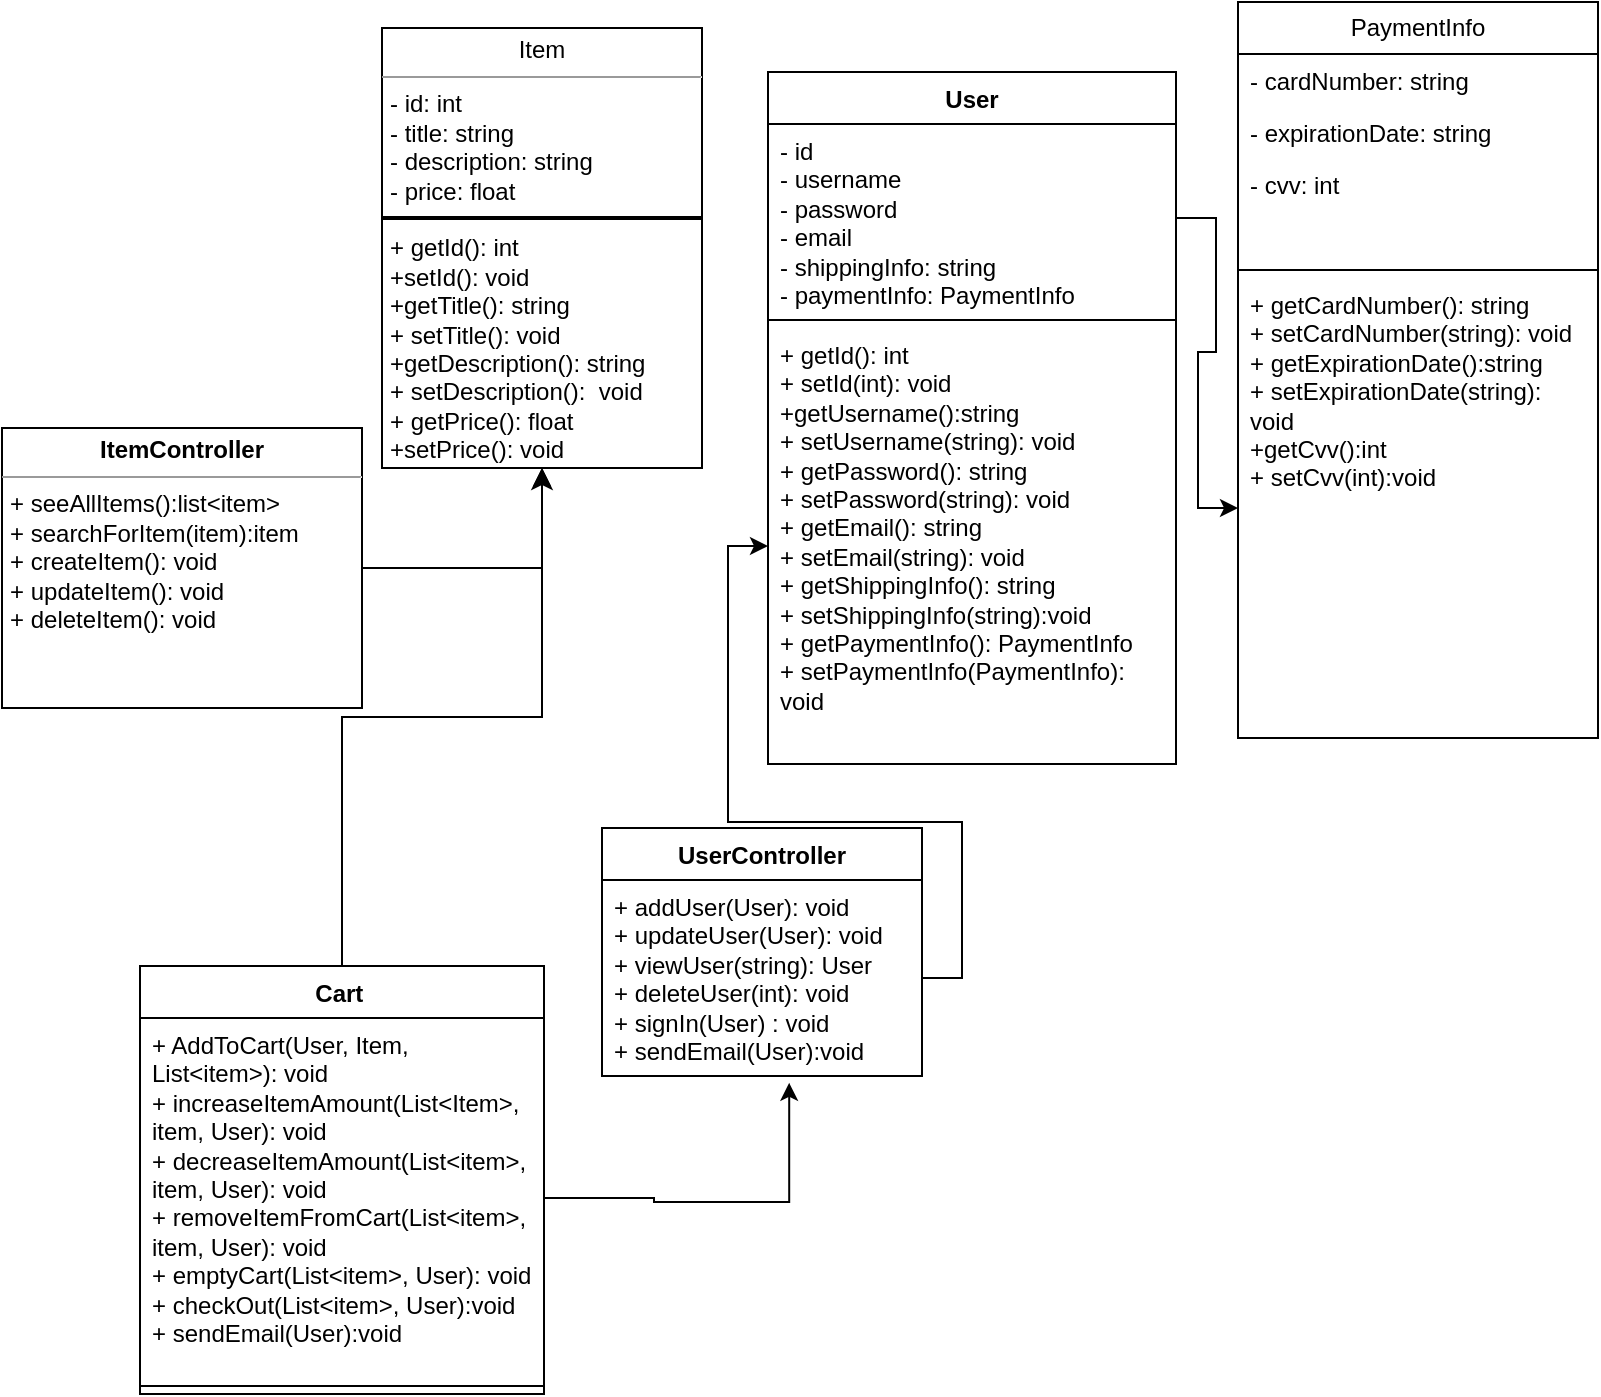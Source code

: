 <mxfile version="24.2.0" type="device">
  <diagram name="Page-1" id="O63BeTVWa47M7UjaUm1V">
    <mxGraphModel dx="1120" dy="579" grid="0" gridSize="10" guides="1" tooltips="1" connect="1" arrows="1" fold="1" page="1" pageScale="1" pageWidth="827" pageHeight="1169" math="0" shadow="0">
      <root>
        <mxCell id="0" />
        <mxCell id="1" parent="0" />
        <mxCell id="ThX4fKAc1e_sh_X1b90t-5" value="&lt;p style=&quot;margin:0px;margin-top:4px;text-align:center;&quot;&gt;Item&lt;/p&gt;&lt;hr size=&quot;1&quot;&gt;&lt;p style=&quot;margin:0px;margin-left:4px;&quot;&gt;- id: int&lt;/p&gt;&lt;p style=&quot;margin:0px;margin-left:4px;&quot;&gt;- title: string&lt;/p&gt;&lt;p style=&quot;margin:0px;margin-left:4px;&quot;&gt;- description: string&lt;/p&gt;&lt;p style=&quot;margin:0px;margin-left:4px;&quot;&gt;- price: float&lt;/p&gt;&lt;p style=&quot;margin:0px;margin-left:4px;&quot;&gt;&lt;br&gt;&lt;/p&gt;&lt;p style=&quot;margin:0px;margin-left:4px;&quot;&gt;+ getId(): int&lt;/p&gt;&lt;p style=&quot;margin:0px;margin-left:4px;&quot;&gt;+setId(): void&lt;/p&gt;&lt;p style=&quot;margin:0px;margin-left:4px;&quot;&gt;+getTitle(): string&lt;/p&gt;&lt;p style=&quot;margin:0px;margin-left:4px;&quot;&gt;+ setTitle(): void&lt;/p&gt;&lt;p style=&quot;margin:0px;margin-left:4px;&quot;&gt;+getDescription(): string&lt;/p&gt;&lt;p style=&quot;margin:0px;margin-left:4px;&quot;&gt;+ setDescription():&amp;nbsp; void&lt;/p&gt;&lt;p style=&quot;margin:0px;margin-left:4px;&quot;&gt;+ getPrice(): float&lt;/p&gt;&lt;p style=&quot;margin:0px;margin-left:4px;&quot;&gt;+setPrice(): void&lt;/p&gt;&lt;p style=&quot;margin:0px;margin-left:4px;&quot;&gt;&lt;br&gt;&lt;/p&gt;" style="verticalAlign=top;align=left;overflow=fill;fontSize=12;fontFamily=Helvetica;html=1;whiteSpace=wrap;" parent="1" vertex="1">
          <mxGeometry x="210" y="50" width="160" height="220" as="geometry" />
        </mxCell>
        <mxCell id="ThX4fKAc1e_sh_X1b90t-6" value="&lt;p style=&quot;margin:0px;margin-top:4px;text-align:center;&quot;&gt;&lt;b&gt;ItemController&lt;/b&gt;&lt;/p&gt;&lt;hr size=&quot;1&quot;&gt;&lt;p style=&quot;margin:0px;margin-left:4px;&quot;&gt;+ seeAllItems():list&amp;lt;item&amp;gt;&lt;/p&gt;&lt;p style=&quot;margin:0px;margin-left:4px;&quot;&gt;+ searchForItem(item):item&lt;/p&gt;&lt;p style=&quot;margin:0px;margin-left:4px;&quot;&gt;+ createItem(): void&lt;/p&gt;&lt;p style=&quot;margin:0px;margin-left:4px;&quot;&gt;+ updateItem(): void&lt;/p&gt;&lt;p style=&quot;margin:0px;margin-left:4px;&quot;&gt;+ deleteItem(): void&lt;/p&gt;&lt;p style=&quot;margin:0px;margin-left:4px;&quot;&gt;&lt;br&gt;&lt;/p&gt;" style="verticalAlign=top;align=left;overflow=fill;fontSize=12;fontFamily=Helvetica;html=1;whiteSpace=wrap;" parent="1" vertex="1">
          <mxGeometry x="20" y="250" width="180" height="140" as="geometry" />
        </mxCell>
        <mxCell id="IeqUntk9b_Nox2yH6NDp-2" value="" style="edgeStyle=segmentEdgeStyle;endArrow=classic;html=1;curved=0;rounded=0;endSize=8;startSize=8;exitX=1;exitY=0.5;exitDx=0;exitDy=0;entryX=0.5;entryY=1;entryDx=0;entryDy=0;" edge="1" parent="1" source="ThX4fKAc1e_sh_X1b90t-6" target="ThX4fKAc1e_sh_X1b90t-5">
          <mxGeometry width="50" height="50" relative="1" as="geometry">
            <mxPoint x="390" y="360" as="sourcePoint" />
            <mxPoint x="440" y="310" as="targetPoint" />
          </mxGeometry>
        </mxCell>
        <mxCell id="IeqUntk9b_Nox2yH6NDp-3" value="" style="line;strokeWidth=2;html=1;" vertex="1" parent="1">
          <mxGeometry x="210" y="140" width="160" height="10" as="geometry" />
        </mxCell>
        <mxCell id="IeqUntk9b_Nox2yH6NDp-4" value="UserController" style="swimlane;fontStyle=1;align=center;verticalAlign=top;childLayout=stackLayout;horizontal=1;startSize=26;horizontalStack=0;resizeParent=1;resizeParentMax=0;resizeLast=0;collapsible=1;marginBottom=0;whiteSpace=wrap;html=1;" vertex="1" parent="1">
          <mxGeometry x="320" y="450" width="160" height="124" as="geometry" />
        </mxCell>
        <mxCell id="IeqUntk9b_Nox2yH6NDp-5" value="+ addUser(User): void&lt;div&gt;+ updateUser&lt;span data-darkreader-inline-color=&quot;&quot; data-darkreader-inline-bgcolor=&quot;&quot; style=&quot;background-color: initial; color: rgb(0, 0, 0); --darkreader-inline-bgcolor: initial; --darkreader-inline-color: #d3d1ce;&quot;&gt;(User): void&lt;/span&gt;&lt;/div&gt;&lt;div&gt;+ viewUser&lt;span data-darkreader-inline-color=&quot;&quot; data-darkreader-inline-bgcolor=&quot;&quot; style=&quot;background-color: initial; color: rgb(0, 0, 0); --darkreader-inline-bgcolor: initial; --darkreader-inline-color: #d3d1ce;&quot;&gt;(string): User&lt;/span&gt;&lt;/div&gt;&lt;div&gt;+ deleteUser&lt;span data-darkreader-inline-color=&quot;&quot; data-darkreader-inline-bgcolor=&quot;&quot; style=&quot;background-color: initial; color: rgb(0, 0, 0); --darkreader-inline-bgcolor: initial; --darkreader-inline-color: #d3d1ce;&quot;&gt;(int): void&lt;/span&gt;&lt;/div&gt;&lt;div&gt;+ signIn(User) : void&lt;/div&gt;&lt;div&gt;+ sendEmail(User):void&lt;/div&gt;" style="text;strokeColor=none;fillColor=none;align=left;verticalAlign=top;spacingLeft=4;spacingRight=4;overflow=hidden;rotatable=0;points=[[0,0.5],[1,0.5]];portConstraint=eastwest;whiteSpace=wrap;html=1;" vertex="1" parent="IeqUntk9b_Nox2yH6NDp-4">
          <mxGeometry y="26" width="160" height="98" as="geometry" />
        </mxCell>
        <mxCell id="IeqUntk9b_Nox2yH6NDp-8" value="User" style="swimlane;fontStyle=1;align=center;verticalAlign=top;childLayout=stackLayout;horizontal=1;startSize=26;horizontalStack=0;resizeParent=1;resizeParentMax=0;resizeLast=0;collapsible=1;marginBottom=0;whiteSpace=wrap;html=1;" vertex="1" parent="1">
          <mxGeometry x="403" y="72" width="204" height="346" as="geometry" />
        </mxCell>
        <mxCell id="IeqUntk9b_Nox2yH6NDp-9" value="- id&lt;div&gt;- username&lt;/div&gt;&lt;div&gt;- password&lt;/div&gt;&lt;div&gt;- email&lt;/div&gt;&lt;div&gt;- shippingInfo: string&lt;/div&gt;&lt;div&gt;- paymentInfo: PaymentInfo&lt;/div&gt;" style="text;strokeColor=none;fillColor=none;align=left;verticalAlign=top;spacingLeft=4;spacingRight=4;overflow=hidden;rotatable=0;points=[[0,0.5],[1,0.5]];portConstraint=eastwest;whiteSpace=wrap;html=1;" vertex="1" parent="IeqUntk9b_Nox2yH6NDp-8">
          <mxGeometry y="26" width="204" height="94" as="geometry" />
        </mxCell>
        <mxCell id="IeqUntk9b_Nox2yH6NDp-10" value="" style="line;strokeWidth=1;fillColor=none;align=left;verticalAlign=middle;spacingTop=-1;spacingLeft=3;spacingRight=3;rotatable=0;labelPosition=right;points=[];portConstraint=eastwest;strokeColor=inherit;" vertex="1" parent="IeqUntk9b_Nox2yH6NDp-8">
          <mxGeometry y="120" width="204" height="8" as="geometry" />
        </mxCell>
        <mxCell id="IeqUntk9b_Nox2yH6NDp-11" value="+ getId(): int&lt;div&gt;+ setId(int): void&lt;/div&gt;&lt;div&gt;+getUsername():string&lt;/div&gt;&lt;div&gt;+ setUsername(string): void&lt;/div&gt;&lt;div&gt;+ getPassword(): string&lt;/div&gt;&lt;div&gt;+ setPassword(string): void&lt;/div&gt;&lt;div&gt;+ getEmail(): string&lt;/div&gt;&lt;div&gt;+ setEmail(string): void&lt;/div&gt;&lt;div&gt;+ getShippingInfo(): string&lt;/div&gt;&lt;div&gt;+ setShippingInfo(string):void&lt;/div&gt;&lt;div&gt;+ getPaymentInfo(): PaymentInfo&lt;/div&gt;&lt;div&gt;+ setPaymentInfo(PaymentInfo): void&lt;/div&gt;" style="text;strokeColor=none;fillColor=none;align=left;verticalAlign=top;spacingLeft=4;spacingRight=4;overflow=hidden;rotatable=0;points=[[0,0.5],[1,0.5]];portConstraint=eastwest;whiteSpace=wrap;html=1;" vertex="1" parent="IeqUntk9b_Nox2yH6NDp-8">
          <mxGeometry y="128" width="204" height="218" as="geometry" />
        </mxCell>
        <mxCell id="IeqUntk9b_Nox2yH6NDp-12" value="PaymentInfo" style="swimlane;fontStyle=0;childLayout=stackLayout;horizontal=1;startSize=26;fillColor=none;horizontalStack=0;resizeParent=1;resizeParentMax=0;resizeLast=0;collapsible=1;marginBottom=0;whiteSpace=wrap;html=1;" vertex="1" parent="1">
          <mxGeometry x="638" y="37" width="180" height="368" as="geometry" />
        </mxCell>
        <mxCell id="IeqUntk9b_Nox2yH6NDp-13" value="- cardNumber: string" style="text;strokeColor=none;fillColor=none;align=left;verticalAlign=top;spacingLeft=4;spacingRight=4;overflow=hidden;rotatable=0;points=[[0,0.5],[1,0.5]];portConstraint=eastwest;whiteSpace=wrap;html=1;" vertex="1" parent="IeqUntk9b_Nox2yH6NDp-12">
          <mxGeometry y="26" width="180" height="26" as="geometry" />
        </mxCell>
        <mxCell id="IeqUntk9b_Nox2yH6NDp-14" value="- expirationDate: string" style="text;strokeColor=none;fillColor=none;align=left;verticalAlign=top;spacingLeft=4;spacingRight=4;overflow=hidden;rotatable=0;points=[[0,0.5],[1,0.5]];portConstraint=eastwest;whiteSpace=wrap;html=1;" vertex="1" parent="IeqUntk9b_Nox2yH6NDp-12">
          <mxGeometry y="52" width="180" height="26" as="geometry" />
        </mxCell>
        <mxCell id="IeqUntk9b_Nox2yH6NDp-15" value="- cvv: int" style="text;strokeColor=none;fillColor=none;align=left;verticalAlign=top;spacingLeft=4;spacingRight=4;overflow=hidden;rotatable=0;points=[[0,0.5],[1,0.5]];portConstraint=eastwest;whiteSpace=wrap;html=1;" vertex="1" parent="IeqUntk9b_Nox2yH6NDp-12">
          <mxGeometry y="78" width="180" height="52" as="geometry" />
        </mxCell>
        <mxCell id="IeqUntk9b_Nox2yH6NDp-21" value="" style="line;strokeWidth=1;fillColor=none;align=left;verticalAlign=middle;spacingTop=-1;spacingLeft=3;spacingRight=3;rotatable=0;labelPosition=right;points=[];portConstraint=eastwest;strokeColor=inherit;" vertex="1" parent="IeqUntk9b_Nox2yH6NDp-12">
          <mxGeometry y="130" width="180" height="8" as="geometry" />
        </mxCell>
        <mxCell id="IeqUntk9b_Nox2yH6NDp-19" value="+ getCardNumber(): string&lt;div&gt;+ setCardNumber(string): void&lt;/div&gt;&lt;div&gt;+ getExpirationDate():string&lt;/div&gt;&lt;div&gt;+ setExpirationDate(string): void&lt;/div&gt;&lt;div&gt;+getCvv():int&lt;/div&gt;&lt;div&gt;+ setCvv(int):void&lt;/div&gt;" style="text;strokeColor=none;fillColor=none;align=left;verticalAlign=top;spacingLeft=4;spacingRight=4;overflow=hidden;rotatable=0;points=[[0,0.5],[1,0.5]];portConstraint=eastwest;whiteSpace=wrap;html=1;" vertex="1" parent="IeqUntk9b_Nox2yH6NDp-12">
          <mxGeometry y="138" width="180" height="230" as="geometry" />
        </mxCell>
        <mxCell id="IeqUntk9b_Nox2yH6NDp-16" value="" style="line;strokeWidth=1;fillColor=none;align=left;verticalAlign=middle;spacingTop=-1;spacingLeft=3;spacingRight=3;rotatable=0;labelPosition=right;points=[];portConstraint=eastwest;strokeColor=inherit;" vertex="1" parent="IeqUntk9b_Nox2yH6NDp-12">
          <mxGeometry y="368" width="180" as="geometry" />
        </mxCell>
        <mxCell id="IeqUntk9b_Nox2yH6NDp-20" style="edgeStyle=orthogonalEdgeStyle;rounded=0;orthogonalLoop=1;jettySize=auto;html=1;" edge="1" parent="1" source="IeqUntk9b_Nox2yH6NDp-9" target="IeqUntk9b_Nox2yH6NDp-19">
          <mxGeometry relative="1" as="geometry" />
        </mxCell>
        <mxCell id="IeqUntk9b_Nox2yH6NDp-22" style="edgeStyle=orthogonalEdgeStyle;rounded=0;orthogonalLoop=1;jettySize=auto;html=1;" edge="1" parent="1" source="IeqUntk9b_Nox2yH6NDp-5" target="IeqUntk9b_Nox2yH6NDp-11">
          <mxGeometry relative="1" as="geometry" />
        </mxCell>
        <mxCell id="IeqUntk9b_Nox2yH6NDp-28" style="edgeStyle=orthogonalEdgeStyle;rounded=0;orthogonalLoop=1;jettySize=auto;html=1;entryX=0.5;entryY=1;entryDx=0;entryDy=0;" edge="1" parent="1" source="IeqUntk9b_Nox2yH6NDp-23" target="ThX4fKAc1e_sh_X1b90t-5">
          <mxGeometry relative="1" as="geometry" />
        </mxCell>
        <mxCell id="IeqUntk9b_Nox2yH6NDp-23" value="Cart&lt;span style=&quot;white-space: pre;&quot;&gt;&#x9;&lt;/span&gt;" style="swimlane;fontStyle=1;align=center;verticalAlign=top;childLayout=stackLayout;horizontal=1;startSize=26;horizontalStack=0;resizeParent=1;resizeParentMax=0;resizeLast=0;collapsible=1;marginBottom=0;whiteSpace=wrap;html=1;" vertex="1" parent="1">
          <mxGeometry x="89" y="519" width="202" height="214" as="geometry" />
        </mxCell>
        <mxCell id="IeqUntk9b_Nox2yH6NDp-24" value="+ AddToCart(User, Item, List&amp;lt;item&amp;gt;): void&lt;div&gt;+ increaseItemAmount(List&amp;lt;Item&amp;gt;, item, User): void&lt;/div&gt;&lt;div&gt;+ decreaseItemAmount(List&amp;lt;item&amp;gt;, item, User): void&lt;/div&gt;&lt;div&gt;+ removeItemFromCart(List&amp;lt;item&amp;gt;, item, User): void&lt;/div&gt;&lt;div&gt;+ emptyCart(&lt;span data-darkreader-inline-color=&quot;&quot; data-darkreader-inline-bgcolor=&quot;&quot; style=&quot;background-color: initial; color: rgb(0, 0, 0); --darkreader-inline-bgcolor: initial; --darkreader-inline-color: #d3d1ce;&quot;&gt;List&amp;lt;item&amp;gt;, User): void&lt;/span&gt;&lt;/div&gt;&lt;div&gt;&lt;span data-darkreader-inline-color=&quot;&quot; data-darkreader-inline-bgcolor=&quot;&quot; style=&quot;background-color: initial; color: rgb(0, 0, 0); --darkreader-inline-bgcolor: initial; --darkreader-inline-color: #d3d1ce;&quot;&gt;+ checkOut(List&amp;lt;item&amp;gt;, User):void&lt;/span&gt;&lt;/div&gt;&lt;div&gt;&lt;span data-darkreader-inline-color=&quot;&quot; data-darkreader-inline-bgcolor=&quot;&quot; style=&quot;background-color: initial; color: rgb(0, 0, 0); --darkreader-inline-bgcolor: initial; --darkreader-inline-color: #d3d1ce;&quot;&gt;+ sendEmail(User):void&lt;/span&gt;&lt;/div&gt;" style="text;strokeColor=none;fillColor=none;align=left;verticalAlign=top;spacingLeft=4;spacingRight=4;overflow=hidden;rotatable=0;points=[[0,0.5],[1,0.5]];portConstraint=eastwest;whiteSpace=wrap;html=1;" vertex="1" parent="IeqUntk9b_Nox2yH6NDp-23">
          <mxGeometry y="26" width="202" height="180" as="geometry" />
        </mxCell>
        <mxCell id="IeqUntk9b_Nox2yH6NDp-25" value="" style="line;strokeWidth=1;fillColor=none;align=left;verticalAlign=middle;spacingTop=-1;spacingLeft=3;spacingRight=3;rotatable=0;labelPosition=right;points=[];portConstraint=eastwest;strokeColor=inherit;" vertex="1" parent="IeqUntk9b_Nox2yH6NDp-23">
          <mxGeometry y="206" width="202" height="8" as="geometry" />
        </mxCell>
        <mxCell id="IeqUntk9b_Nox2yH6NDp-27" style="edgeStyle=orthogonalEdgeStyle;rounded=0;orthogonalLoop=1;jettySize=auto;html=1;entryX=0.585;entryY=1.035;entryDx=0;entryDy=0;entryPerimeter=0;" edge="1" parent="1" source="IeqUntk9b_Nox2yH6NDp-24" target="IeqUntk9b_Nox2yH6NDp-5">
          <mxGeometry relative="1" as="geometry">
            <mxPoint x="404" y="635" as="targetPoint" />
            <Array as="points">
              <mxPoint x="346" y="635" />
              <mxPoint x="346" y="637" />
              <mxPoint x="414" y="637" />
            </Array>
          </mxGeometry>
        </mxCell>
      </root>
    </mxGraphModel>
  </diagram>
</mxfile>
